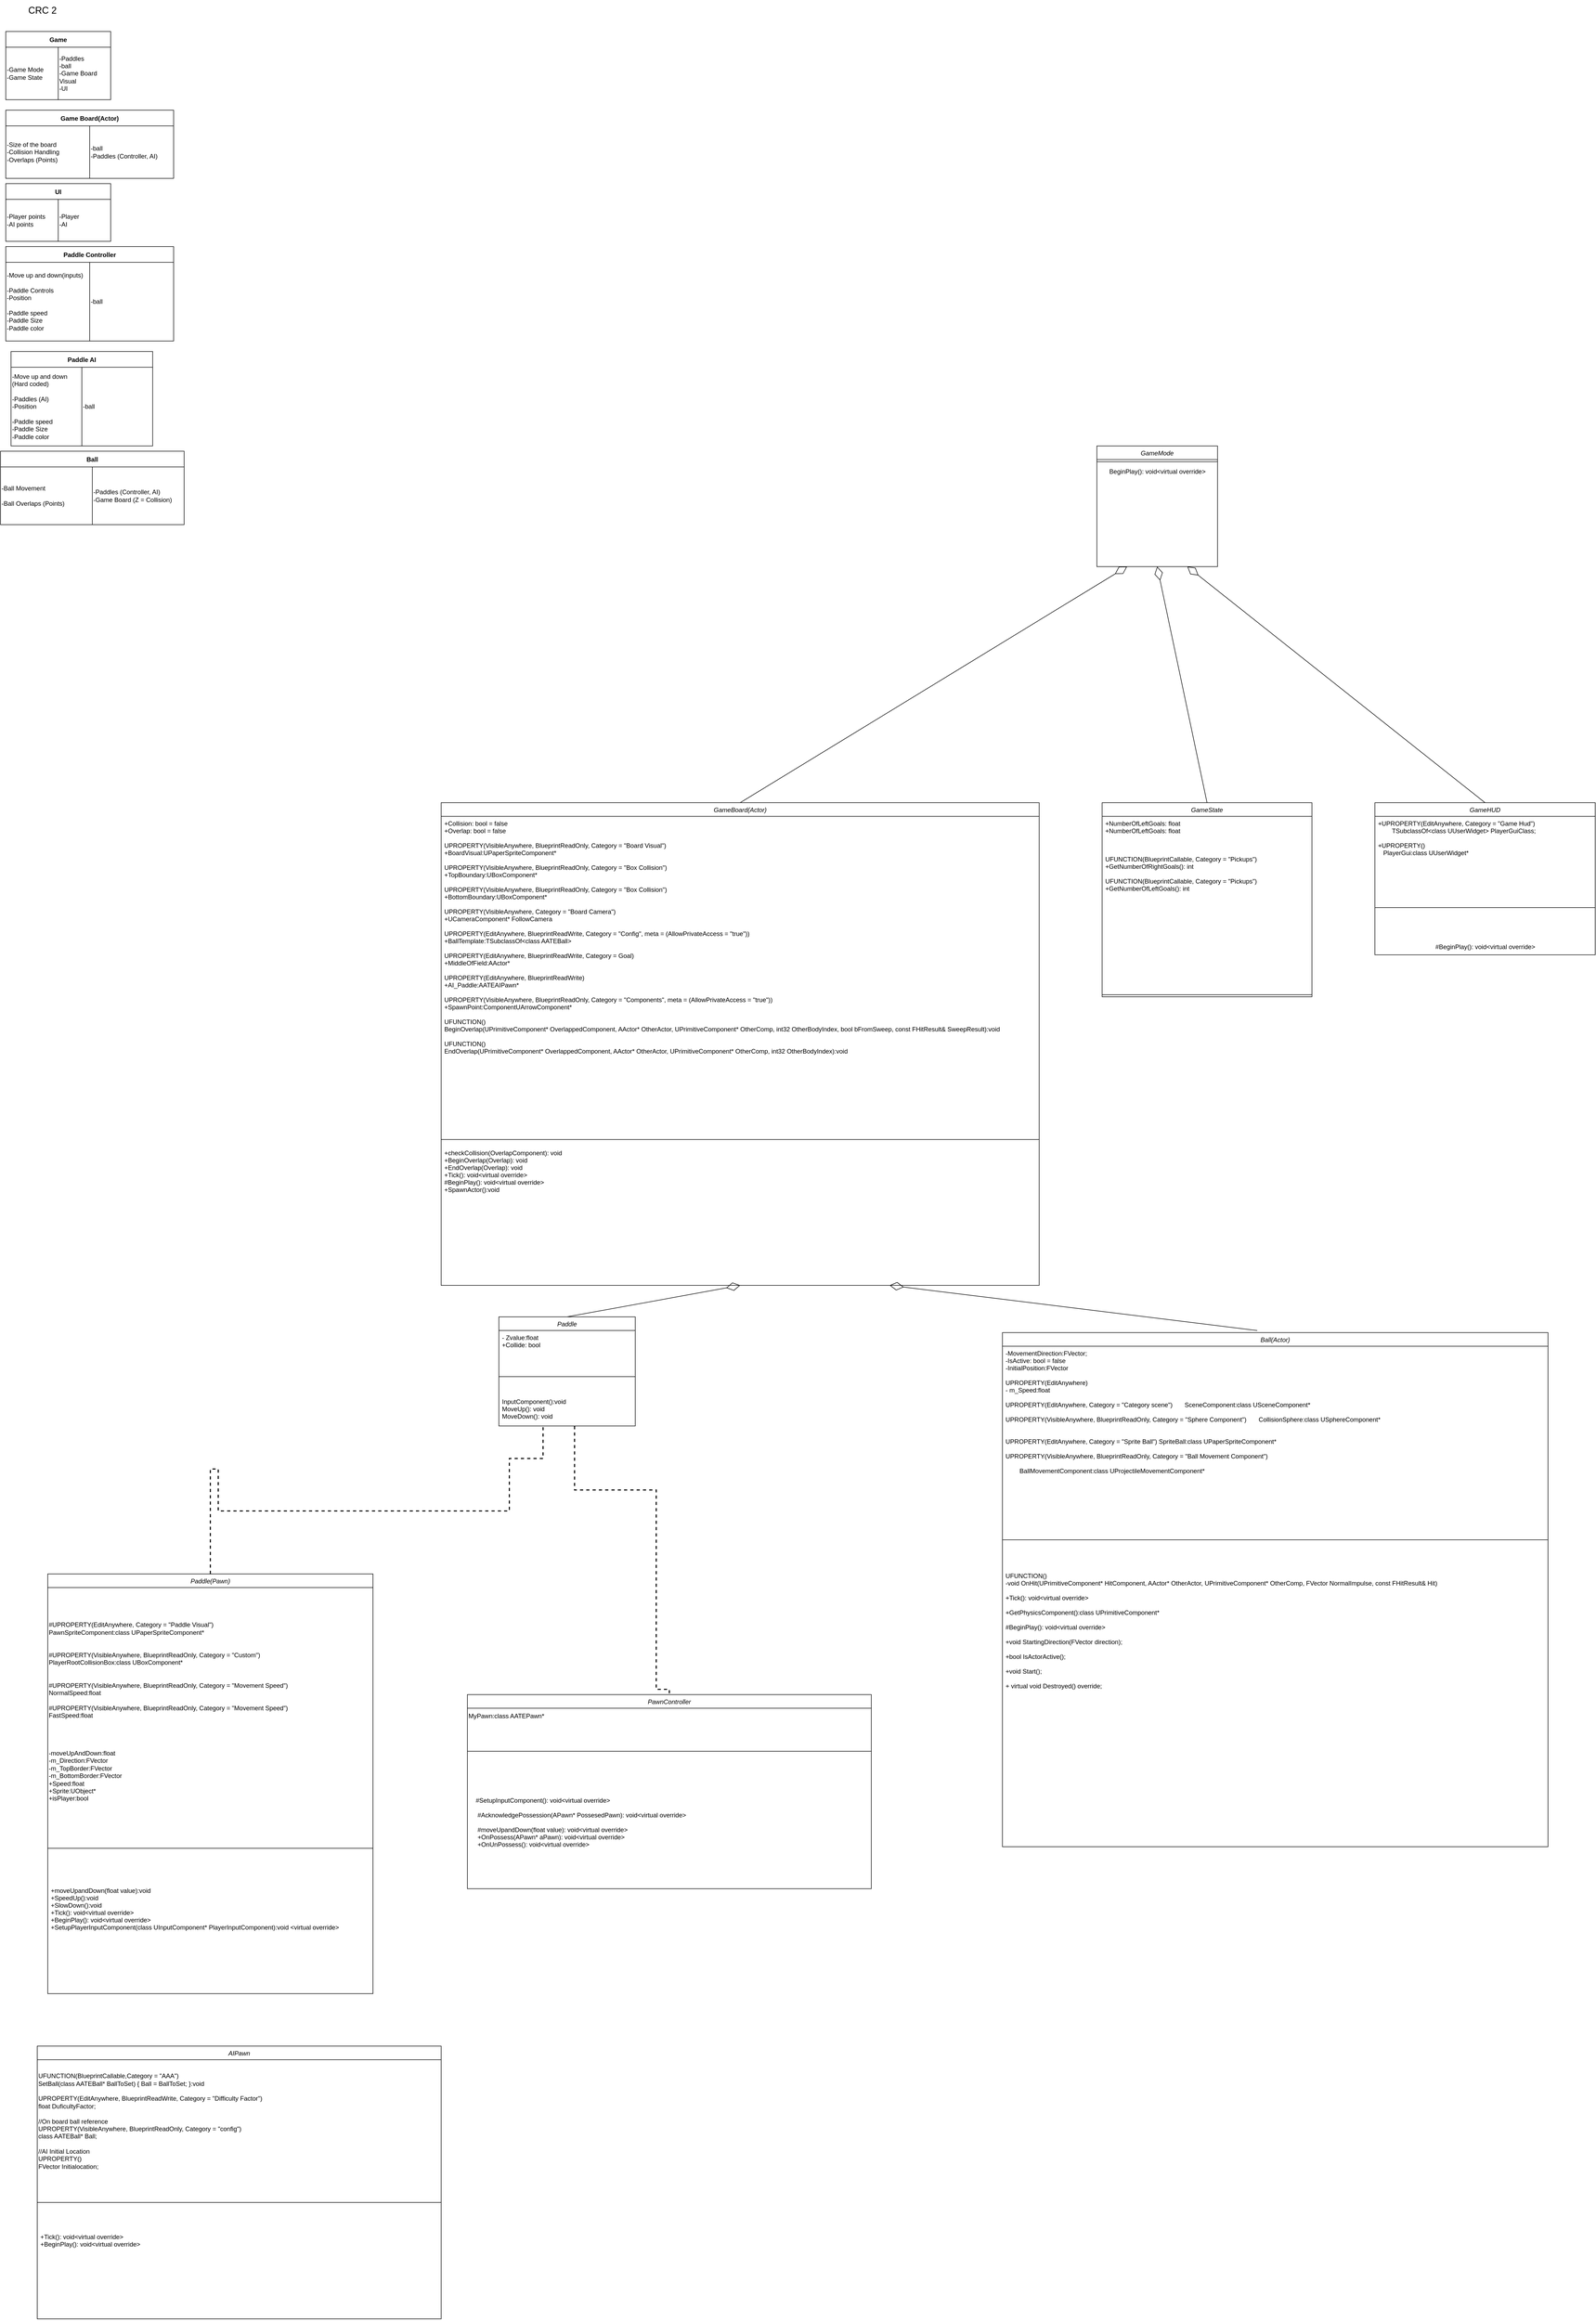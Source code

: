 <mxfile version="20.6.0" type="device"><diagram id="vy-n99jRlj0DZZzAviXQ" name="Page-1"><mxGraphModel dx="3064" dy="4724" grid="1" gridSize="10" guides="1" tooltips="1" connect="1" arrows="1" fold="1" page="1" pageScale="1" pageWidth="850" pageHeight="1100" math="0" shadow="0"><root><mxCell id="0"/><mxCell id="1" parent="0"/><mxCell id="S9F-XMVvzlmzRAk4elvI-77" value="UI" style="shape=table;startSize=30;container=1;collapsible=0;childLayout=tableLayout;fontStyle=1;align=center;" parent="1" vertex="1"><mxGeometry x="-1580" y="-1790" width="200" height="110" as="geometry"/></mxCell><mxCell id="S9F-XMVvzlmzRAk4elvI-78" value="" style="shape=tableRow;horizontal=0;startSize=0;swimlaneHead=0;swimlaneBody=0;top=0;left=0;bottom=0;right=0;collapsible=0;dropTarget=0;fillColor=none;points=[[0,0.5],[1,0.5]];portConstraint=eastwest;" parent="S9F-XMVvzlmzRAk4elvI-77" vertex="1"><mxGeometry y="30" width="200" height="80" as="geometry"/></mxCell><mxCell id="S9F-XMVvzlmzRAk4elvI-79" value="-Player points&lt;br&gt;-AI points" style="shape=partialRectangle;html=1;whiteSpace=wrap;connectable=0;fillColor=none;top=0;left=0;bottom=0;right=0;overflow=hidden;align=left;" parent="S9F-XMVvzlmzRAk4elvI-78" vertex="1"><mxGeometry width="100" height="80" as="geometry"><mxRectangle width="100" height="80" as="alternateBounds"/></mxGeometry></mxCell><mxCell id="S9F-XMVvzlmzRAk4elvI-80" value="-Player&lt;br&gt;-AI" style="shape=partialRectangle;html=1;whiteSpace=wrap;connectable=0;fillColor=none;top=0;left=0;bottom=0;right=0;overflow=hidden;align=left;" parent="S9F-XMVvzlmzRAk4elvI-78" vertex="1"><mxGeometry x="100" width="100" height="80" as="geometry"><mxRectangle width="100" height="80" as="alternateBounds"/></mxGeometry></mxCell><mxCell id="wct7M5iR1ZtNBikZ0VYV-1" value="Paddle Controller" style="shape=table;startSize=30;container=1;collapsible=0;childLayout=tableLayout;fontStyle=1;align=center;" parent="1" vertex="1"><mxGeometry x="-1580" y="-1670" width="320" height="180" as="geometry"/></mxCell><mxCell id="wct7M5iR1ZtNBikZ0VYV-2" value="" style="shape=tableRow;horizontal=0;startSize=0;swimlaneHead=0;swimlaneBody=0;top=0;left=0;bottom=0;right=0;collapsible=0;dropTarget=0;fillColor=none;points=[[0,0.5],[1,0.5]];portConstraint=eastwest;" parent="wct7M5iR1ZtNBikZ0VYV-1" vertex="1"><mxGeometry y="30" width="320" height="150" as="geometry"/></mxCell><mxCell id="wct7M5iR1ZtNBikZ0VYV-3" value="-Move up and down(inputs)&lt;br&gt;&lt;br&gt;-Paddle Controls&lt;br&gt;-Position&lt;br&gt;&lt;br&gt;-Paddle speed&lt;br&gt;-Paddle Size&lt;br&gt;-Paddle color" style="shape=partialRectangle;html=1;whiteSpace=wrap;connectable=0;fillColor=none;top=0;left=0;bottom=0;right=0;overflow=hidden;align=left;" parent="wct7M5iR1ZtNBikZ0VYV-2" vertex="1"><mxGeometry width="160" height="150" as="geometry"><mxRectangle width="160" height="150" as="alternateBounds"/></mxGeometry></mxCell><mxCell id="wct7M5iR1ZtNBikZ0VYV-4" value="-ball&lt;br&gt;" style="shape=partialRectangle;html=1;whiteSpace=wrap;connectable=0;fillColor=none;top=0;left=0;bottom=0;right=0;overflow=hidden;align=left;" parent="wct7M5iR1ZtNBikZ0VYV-2" vertex="1"><mxGeometry x="160" width="160" height="150" as="geometry"><mxRectangle width="160" height="150" as="alternateBounds"/></mxGeometry></mxCell><mxCell id="wct7M5iR1ZtNBikZ0VYV-6" value="Game" style="shape=table;startSize=30;container=1;collapsible=0;childLayout=tableLayout;fontStyle=1;align=center;" parent="1" vertex="1"><mxGeometry x="-1580" y="-2080" width="200" height="130" as="geometry"/></mxCell><mxCell id="wct7M5iR1ZtNBikZ0VYV-7" value="" style="shape=tableRow;horizontal=0;startSize=0;swimlaneHead=0;swimlaneBody=0;top=0;left=0;bottom=0;right=0;collapsible=0;dropTarget=0;fillColor=none;points=[[0,0.5],[1,0.5]];portConstraint=eastwest;" parent="wct7M5iR1ZtNBikZ0VYV-6" vertex="1"><mxGeometry y="30" width="200" height="100" as="geometry"/></mxCell><mxCell id="wct7M5iR1ZtNBikZ0VYV-8" value="-Game Mode&lt;br&gt;-Game State" style="shape=partialRectangle;html=1;whiteSpace=wrap;connectable=0;fillColor=none;top=0;left=0;bottom=0;right=0;overflow=hidden;align=left;" parent="wct7M5iR1ZtNBikZ0VYV-7" vertex="1"><mxGeometry width="100" height="100" as="geometry"><mxRectangle width="100" height="100" as="alternateBounds"/></mxGeometry></mxCell><mxCell id="wct7M5iR1ZtNBikZ0VYV-9" value="-Paddles&lt;br&gt;-ball&lt;br&gt;-Game Board Visual&lt;br&gt;-UI" style="shape=partialRectangle;html=1;whiteSpace=wrap;connectable=0;fillColor=none;top=0;left=0;bottom=0;right=0;overflow=hidden;align=left;" parent="wct7M5iR1ZtNBikZ0VYV-7" vertex="1"><mxGeometry x="100" width="100" height="100" as="geometry"><mxRectangle width="100" height="100" as="alternateBounds"/></mxGeometry></mxCell><mxCell id="wct7M5iR1ZtNBikZ0VYV-10" value="Ball" style="shape=table;startSize=30;container=1;collapsible=0;childLayout=tableLayout;fontStyle=1;align=center;" parent="1" vertex="1"><mxGeometry x="-1590" y="-1280" width="350" height="140" as="geometry"/></mxCell><mxCell id="wct7M5iR1ZtNBikZ0VYV-11" value="" style="shape=tableRow;horizontal=0;startSize=0;swimlaneHead=0;swimlaneBody=0;top=0;left=0;bottom=0;right=0;collapsible=0;dropTarget=0;fillColor=none;points=[[0,0.5],[1,0.5]];portConstraint=eastwest;" parent="wct7M5iR1ZtNBikZ0VYV-10" vertex="1"><mxGeometry y="30" width="350" height="110" as="geometry"/></mxCell><mxCell id="wct7M5iR1ZtNBikZ0VYV-12" value="-Ball Movement&lt;br&gt;&lt;br&gt;-Ball Overlaps (Points)" style="shape=partialRectangle;html=1;whiteSpace=wrap;connectable=0;fillColor=none;top=0;left=0;bottom=0;right=0;overflow=hidden;align=left;" parent="wct7M5iR1ZtNBikZ0VYV-11" vertex="1"><mxGeometry width="175" height="110" as="geometry"><mxRectangle width="175" height="110" as="alternateBounds"/></mxGeometry></mxCell><mxCell id="wct7M5iR1ZtNBikZ0VYV-13" value="-Paddles (Controller, AI)&lt;br&gt;-Game Board (Z = Collision)&amp;nbsp; &amp;nbsp;&amp;nbsp;" style="shape=partialRectangle;html=1;whiteSpace=wrap;connectable=0;fillColor=none;top=0;left=0;bottom=0;right=0;overflow=hidden;align=left;" parent="wct7M5iR1ZtNBikZ0VYV-11" vertex="1"><mxGeometry x="175" width="175" height="110" as="geometry"><mxRectangle width="175" height="110" as="alternateBounds"/></mxGeometry></mxCell><mxCell id="wct7M5iR1ZtNBikZ0VYV-17" value="&lt;font style=&quot;font-size: 18px;&quot;&gt;CRC 2&lt;/font&gt;" style="text;html=1;strokeColor=none;fillColor=none;align=center;verticalAlign=middle;whiteSpace=wrap;rounded=0;" parent="1" vertex="1"><mxGeometry x="-1540" y="-2140" width="60" height="40" as="geometry"/></mxCell><mxCell id="HIKSgtKW2biYpnhDnhFu-5" value="Game Board(Actor)" style="shape=table;startSize=30;container=1;collapsible=0;childLayout=tableLayout;fontStyle=1;align=center;" parent="1" vertex="1"><mxGeometry x="-1580" y="-1930" width="320" height="130" as="geometry"/></mxCell><mxCell id="HIKSgtKW2biYpnhDnhFu-6" value="" style="shape=tableRow;horizontal=0;startSize=0;swimlaneHead=0;swimlaneBody=0;top=0;left=0;bottom=0;right=0;collapsible=0;dropTarget=0;fillColor=none;points=[[0,0.5],[1,0.5]];portConstraint=eastwest;" parent="HIKSgtKW2biYpnhDnhFu-5" vertex="1"><mxGeometry y="30" width="320" height="100" as="geometry"/></mxCell><mxCell id="HIKSgtKW2biYpnhDnhFu-7" value="-Size of the board&lt;br&gt;-Collision Handling&lt;br&gt;-Overlaps (Points)" style="shape=partialRectangle;html=1;whiteSpace=wrap;connectable=0;fillColor=none;top=0;left=0;bottom=0;right=0;overflow=hidden;align=left;" parent="HIKSgtKW2biYpnhDnhFu-6" vertex="1"><mxGeometry width="160" height="100" as="geometry"><mxRectangle width="160" height="100" as="alternateBounds"/></mxGeometry></mxCell><mxCell id="HIKSgtKW2biYpnhDnhFu-8" value="-ball&lt;br&gt;-Paddles (Controller, AI)" style="shape=partialRectangle;html=1;whiteSpace=wrap;connectable=0;fillColor=none;top=0;left=0;bottom=0;right=0;overflow=hidden;align=left;" parent="HIKSgtKW2biYpnhDnhFu-6" vertex="1"><mxGeometry x="160" width="160" height="100" as="geometry"><mxRectangle width="160" height="100" as="alternateBounds"/></mxGeometry></mxCell><mxCell id="HIKSgtKW2biYpnhDnhFu-9" value="Paddle AI" style="shape=table;startSize=30;container=1;collapsible=0;childLayout=tableLayout;fontStyle=1;align=center;" parent="1" vertex="1"><mxGeometry x="-1570" y="-1470" width="270" height="180" as="geometry"/></mxCell><mxCell id="HIKSgtKW2biYpnhDnhFu-10" value="" style="shape=tableRow;horizontal=0;startSize=0;swimlaneHead=0;swimlaneBody=0;top=0;left=0;bottom=0;right=0;collapsible=0;dropTarget=0;fillColor=none;points=[[0,0.5],[1,0.5]];portConstraint=eastwest;" parent="HIKSgtKW2biYpnhDnhFu-9" vertex="1"><mxGeometry y="30" width="270" height="150" as="geometry"/></mxCell><mxCell id="HIKSgtKW2biYpnhDnhFu-11" value="-Move up and down (Hard coded)&lt;br&gt;&lt;br&gt;-Paddles (AI)&lt;br&gt;-Position&lt;br&gt;&lt;br&gt;-Paddle speed&lt;br&gt;-Paddle Size&lt;br&gt;-Paddle color" style="shape=partialRectangle;html=1;whiteSpace=wrap;connectable=0;fillColor=none;top=0;left=0;bottom=0;right=0;overflow=hidden;align=left;" parent="HIKSgtKW2biYpnhDnhFu-10" vertex="1"><mxGeometry width="135" height="150" as="geometry"><mxRectangle width="135" height="150" as="alternateBounds"/></mxGeometry></mxCell><mxCell id="HIKSgtKW2biYpnhDnhFu-12" value="-ball&lt;br&gt;" style="shape=partialRectangle;html=1;whiteSpace=wrap;connectable=0;fillColor=none;top=0;left=0;bottom=0;right=0;overflow=hidden;align=left;" parent="HIKSgtKW2biYpnhDnhFu-10" vertex="1"><mxGeometry x="135" width="135" height="150" as="geometry"><mxRectangle width="135" height="150" as="alternateBounds"/></mxGeometry></mxCell><mxCell id="HIKSgtKW2biYpnhDnhFu-13" value="GameMode" style="swimlane;fontStyle=2;align=center;verticalAlign=top;childLayout=stackLayout;horizontal=1;startSize=26;horizontalStack=0;resizeParent=1;resizeLast=0;collapsible=1;marginBottom=0;rounded=0;shadow=0;strokeWidth=1;" parent="1" vertex="1"><mxGeometry x="500" y="-1290" width="230" height="230" as="geometry"><mxRectangle x="230" y="140" width="160" height="26" as="alternateBounds"/></mxGeometry></mxCell><mxCell id="HIKSgtKW2biYpnhDnhFu-15" value="" style="line;html=1;strokeWidth=1;align=left;verticalAlign=middle;spacingTop=-1;spacingLeft=3;spacingRight=3;rotatable=0;labelPosition=right;points=[];portConstraint=eastwest;" parent="HIKSgtKW2biYpnhDnhFu-13" vertex="1"><mxGeometry y="26" width="230" height="8" as="geometry"/></mxCell><mxCell id="4C_h5RjmHNWnb4WyAwv6-3" value="BeginPlay(): void&amp;lt;virtual override&amp;gt;" style="text;html=1;align=center;verticalAlign=middle;resizable=0;points=[];autosize=1;strokeColor=none;fillColor=none;" parent="HIKSgtKW2biYpnhDnhFu-13" vertex="1"><mxGeometry y="34" width="230" height="30" as="geometry"/></mxCell><mxCell id="HIKSgtKW2biYpnhDnhFu-30" value="GameBoard(Actor)" style="swimlane;fontStyle=2;align=center;verticalAlign=top;childLayout=stackLayout;horizontal=1;startSize=26;horizontalStack=0;resizeParent=1;resizeLast=0;collapsible=1;marginBottom=0;rounded=0;shadow=0;strokeWidth=1;" parent="1" vertex="1"><mxGeometry x="-750" y="-610" width="1140" height="920" as="geometry"><mxRectangle x="230" y="140" width="160" height="26" as="alternateBounds"/></mxGeometry></mxCell><mxCell id="HIKSgtKW2biYpnhDnhFu-31" value="+Collision: bool = false&#10;+Overlap: bool = false&#10;&#10;UPROPERTY(VisibleAnywhere, BlueprintReadOnly, Category = &quot;Board Visual&quot;)&#10;+BoardVisual:UPaperSpriteComponent*&#10;&#10; UPROPERTY(VisibleAnywhere, BlueprintReadOnly, Category = &quot;Box Collision&quot;)&#10;+TopBoundary:UBoxComponent*&#10;&#10; UPROPERTY(VisibleAnywhere, BlueprintReadOnly, Category = &quot;Box Collision&quot;)&#10;+BottomBoundary:UBoxComponent*&#10;&#10; UPROPERTY(VisibleAnywhere, Category = &quot;Board Camera&quot;)&#10;+UCameraComponent* FollowCamera&#10;&#10; UPROPERTY(EditAnywhere, BlueprintReadWrite, Category = &quot;Config&quot;, meta = (AllowPrivateAccess = &quot;true&quot;))&#10;+BallTemplate:TSubclassOf&lt;class AATEBall&gt; &#10;&#10; UPROPERTY(EditAnywhere, BlueprintReadWrite, Category = Goal)&#10;+MiddleOfField:AActor* &#10;&#10; UPROPERTY(EditAnywhere, BlueprintReadWrite)&#10;+AI_Paddle:AATEAIPawn*&#10;&#10; UPROPERTY(VisibleAnywhere, BlueprintReadOnly, Category = &quot;Components&quot;, meta = (AllowPrivateAccess = &quot;true&quot;))&#10;+SpawnPoint:ComponentUArrowComponent*&#10;&#10;UFUNCTION()&#10;BeginOverlap(UPrimitiveComponent* OverlappedComponent, AActor* OtherActor, UPrimitiveComponent* OtherComp, int32 OtherBodyIndex, bool bFromSweep, const FHitResult&amp; SweepResult):void &#10; &#10; UFUNCTION()&#10;EndOverlap(UPrimitiveComponent* OverlappedComponent, AActor* OtherActor, UPrimitiveComponent* OtherComp, int32 OtherBodyIndex):void " style="text;align=left;verticalAlign=top;spacingLeft=4;spacingRight=4;overflow=hidden;rotatable=0;points=[[0,0.5],[1,0.5]];portConstraint=eastwest;" parent="HIKSgtKW2biYpnhDnhFu-30" vertex="1"><mxGeometry y="26" width="1140" height="604" as="geometry"/></mxCell><mxCell id="HIKSgtKW2biYpnhDnhFu-32" value="" style="line;html=1;strokeWidth=1;align=left;verticalAlign=middle;spacingTop=-1;spacingLeft=3;spacingRight=3;rotatable=0;labelPosition=right;points=[];portConstraint=eastwest;" parent="HIKSgtKW2biYpnhDnhFu-30" vertex="1"><mxGeometry y="630" width="1140" height="24" as="geometry"/></mxCell><mxCell id="HIKSgtKW2biYpnhDnhFu-33" value="+checkCollision(OverlapComponent): void&#10;+BeginOverlap(Overlap): void&#10;+EndOverlap(Overlap): void&#10;+Tick(): void&lt;virtual override&gt;&#10;#BeginPlay(): void&lt;virtual override&gt;&#10;+SpawnActor():void" style="text;align=left;verticalAlign=top;spacingLeft=4;spacingRight=4;overflow=hidden;rotatable=0;points=[[0,0.5],[1,0.5]];portConstraint=eastwest;" parent="HIKSgtKW2biYpnhDnhFu-30" vertex="1"><mxGeometry y="654" width="1140" height="150" as="geometry"/></mxCell><mxCell id="HIKSgtKW2biYpnhDnhFu-34" value="GameHUD" style="swimlane;fontStyle=2;align=center;verticalAlign=top;childLayout=stackLayout;horizontal=1;startSize=26;horizontalStack=0;resizeParent=1;resizeLast=0;collapsible=1;marginBottom=0;rounded=0;shadow=0;strokeWidth=1;" parent="1" vertex="1"><mxGeometry x="1030" y="-610" width="420" height="290" as="geometry"><mxRectangle x="230" y="140" width="160" height="26" as="alternateBounds"/></mxGeometry></mxCell><mxCell id="HIKSgtKW2biYpnhDnhFu-35" value="+UPROPERTY(EditAnywhere, Category = &quot;Game Hud&quot;)&#10;        TSubclassOf&lt;class UUserWidget&gt; PlayerGuiClass;&#10;       &#10;+UPROPERTY()&#10;   PlayerGui:class UUserWidget* " style="text;align=left;verticalAlign=top;spacingLeft=4;spacingRight=4;overflow=hidden;rotatable=0;points=[[0,0.5],[1,0.5]];portConstraint=eastwest;" parent="HIKSgtKW2biYpnhDnhFu-34" vertex="1"><mxGeometry y="26" width="420" height="114" as="geometry"/></mxCell><mxCell id="HIKSgtKW2biYpnhDnhFu-36" value="" style="line;html=1;strokeWidth=1;align=left;verticalAlign=middle;spacingTop=-1;spacingLeft=3;spacingRight=3;rotatable=0;labelPosition=right;points=[];portConstraint=eastwest;" parent="HIKSgtKW2biYpnhDnhFu-34" vertex="1"><mxGeometry y="140" width="420" height="120" as="geometry"/></mxCell><mxCell id="EQ2e5LT56-1fLN_2VHPu-2" value="&lt;span style=&quot;text-align: left;&quot;&gt;#BeginPlay(): void&amp;lt;virtual override&amp;gt;&lt;/span&gt;" style="text;html=1;align=center;verticalAlign=middle;resizable=0;points=[];autosize=1;strokeColor=none;fillColor=none;" parent="HIKSgtKW2biYpnhDnhFu-34" vertex="1"><mxGeometry y="260" width="420" height="30" as="geometry"/></mxCell><mxCell id="HIKSgtKW2biYpnhDnhFu-46" value="Paddle(Pawn)" style="swimlane;fontStyle=2;align=center;verticalAlign=top;childLayout=stackLayout;horizontal=1;startSize=26;horizontalStack=0;resizeParent=1;resizeLast=0;collapsible=1;marginBottom=0;rounded=0;shadow=0;strokeWidth=1;" parent="1" vertex="1"><mxGeometry x="-1500" y="860" width="620" height="800" as="geometry"><mxRectangle x="230" y="140" width="160" height="26" as="alternateBounds"/></mxGeometry></mxCell><mxCell id="H9HELLWZD009u-60ftu4-2" value="&lt;br&gt;&lt;div&gt;&lt;br&gt;&lt;/div&gt;&lt;div&gt;&lt;br&gt;&lt;/div&gt;&lt;div&gt;&lt;br&gt;&lt;/div&gt;&lt;div style=&quot;&quot;&gt;#UPROPERTY(EditAnywhere, Category = &quot;Paddle Visual&quot;)&lt;/div&gt;&lt;div style=&quot;&quot;&gt;&lt;span style=&quot;background-color: initial;&quot;&gt;PawnSpriteComponent:&lt;/span&gt;&lt;span style=&quot;background-color: initial;&quot;&gt;class UPaperSpriteComponent*&amp;nbsp;&lt;/span&gt;&lt;/div&gt;&lt;div style=&quot;&quot;&gt;&lt;br&gt;&lt;/div&gt;&lt;div style=&quot;&quot;&gt;&lt;br&gt;&lt;/div&gt;&lt;div style=&quot;&quot;&gt;#UPROPERTY(VisibleAnywhere, BlueprintReadOnly, Category = &quot;Custom&quot;)&lt;/div&gt;&lt;div style=&quot;&quot;&gt;&lt;span style=&quot;background-color: initial;&quot;&gt;PlayerRootCollisionBox:&lt;/span&gt;&lt;span style=&quot;background-color: initial;&quot;&gt;class UBoxComponent*&amp;nbsp;&lt;/span&gt;&lt;/div&gt;&lt;div style=&quot;&quot;&gt;&lt;br&gt;&lt;/div&gt;&lt;div style=&quot;&quot;&gt;&lt;br&gt;&lt;/div&gt;&lt;div style=&quot;&quot;&gt;#UPROPERTY(VisibleAnywhere, BlueprintReadOnly, Category = &quot;Movement Speed&quot;)&lt;/div&gt;&lt;div style=&quot;&quot;&gt;&lt;span style=&quot;background-color: initial;&quot;&gt;NormalSpeed:&lt;/span&gt;&lt;span style=&quot;background-color: initial;&quot;&gt;float&amp;nbsp;&lt;/span&gt;&lt;/div&gt;&lt;div style=&quot;&quot;&gt;&lt;br&gt;&lt;/div&gt;&lt;div style=&quot;&quot;&gt;#UPROPERTY(VisibleAnywhere, BlueprintReadOnly, Category = &quot;Movement Speed&quot;)&lt;/div&gt;&lt;div style=&quot;&quot;&gt;&lt;span style=&quot;background-color: initial;&quot;&gt;FastSpeed:&lt;/span&gt;&lt;span style=&quot;background-color: initial;&quot;&gt;float&lt;/span&gt;&lt;/div&gt;&lt;div style=&quot;&quot;&gt;&lt;br&gt;&lt;/div&gt;&lt;span style=&quot;background-color: initial;&quot;&gt;&lt;div style=&quot;&quot;&gt;&lt;br&gt;&lt;/div&gt;&lt;div style=&quot;&quot;&gt;&lt;br&gt;&lt;/div&gt;&lt;div style=&quot;&quot;&gt;&lt;br&gt;&lt;/div&gt;&lt;/span&gt;&lt;div style=&quot;&quot;&gt;&lt;span style=&quot;background-color: initial;&quot;&gt;-moveUpAndDown:&lt;/span&gt;&lt;span style=&quot;background-color: initial;&quot;&gt;float&amp;nbsp;&lt;/span&gt;&lt;/div&gt;&lt;span style=&quot;background-color: initial;&quot;&gt;&lt;div&gt;&lt;/div&gt;&lt;/span&gt;&lt;div style=&quot;&quot;&gt;&lt;span style=&quot;background-color: initial;&quot;&gt;-m_Direction:&lt;/span&gt;&lt;span style=&quot;background-color: initial;&quot;&gt;FVector&amp;nbsp;&lt;/span&gt;&lt;/div&gt;&lt;div style=&quot;&quot;&gt;&lt;span style=&quot;background-color: initial;&quot;&gt;-m_TopBorder:&lt;/span&gt;&lt;span style=&quot;background-color: initial;&quot;&gt;FVector&amp;nbsp;&lt;/span&gt;&lt;/div&gt;&lt;div style=&quot;&quot;&gt;&lt;span style=&quot;background-color: initial;&quot;&gt;-m_BottomBorder:&lt;/span&gt;&lt;span style=&quot;background-color: initial;&quot;&gt;FVector&lt;/span&gt;&lt;/div&gt;&lt;div style=&quot;&quot;&gt;+Speed:float&lt;/div&gt;&lt;div style=&quot;&quot;&gt;&lt;span style=&quot;background-color: initial;&quot;&gt;&lt;/span&gt;&lt;span style=&quot;background-color: initial;&quot;&gt;+Sprite:UObject*&lt;/span&gt;&lt;/div&gt;&lt;div style=&quot;&quot;&gt;&lt;span style=&quot;background-color: initial;&quot;&gt;+isPlayer:bool&lt;/span&gt;&lt;/div&gt;&lt;span style=&quot;background-color: initial;&quot;&gt;&lt;br&gt;&lt;/span&gt;" style="text;html=1;align=left;verticalAlign=middle;resizable=0;points=[];autosize=1;strokeColor=none;fillColor=none;" parent="HIKSgtKW2biYpnhDnhFu-46" vertex="1"><mxGeometry y="26" width="620" height="430" as="geometry"/></mxCell><mxCell id="HIKSgtKW2biYpnhDnhFu-48" value="" style="line;html=1;strokeWidth=1;align=left;verticalAlign=middle;spacingTop=-1;spacingLeft=3;spacingRight=3;rotatable=0;labelPosition=right;points=[];portConstraint=eastwest;" parent="HIKSgtKW2biYpnhDnhFu-46" vertex="1"><mxGeometry y="456" width="620" height="134" as="geometry"/></mxCell><mxCell id="HIKSgtKW2biYpnhDnhFu-49" value="+moveUpandDown(float value):void &#10;+SpeedUp():void &#10;+SlowDown():void&#10;+Tick(): void&lt;virtual override&gt;&#10;+BeginPlay(): void&lt;virtual override&gt;&#10;+SetupPlayerInputComponent(class UInputComponent* PlayerInputComponent):void &lt;virtual override&gt;&#10;&#10;&#10; " style="text;align=left;verticalAlign=top;spacingLeft=4;spacingRight=4;overflow=hidden;rotatable=0;points=[[0,0.5],[1,0.5]];portConstraint=eastwest;" parent="HIKSgtKW2biYpnhDnhFu-46" vertex="1"><mxGeometry y="590" width="620" height="120" as="geometry"/></mxCell><mxCell id="HIKSgtKW2biYpnhDnhFu-50" value="Ball(Actor)" style="swimlane;fontStyle=2;align=center;verticalAlign=top;childLayout=stackLayout;horizontal=1;startSize=26;horizontalStack=0;resizeParent=1;resizeLast=0;collapsible=1;marginBottom=0;rounded=0;shadow=0;strokeWidth=1;" parent="1" vertex="1"><mxGeometry x="320" y="400" width="1040" height="980" as="geometry"><mxRectangle x="230" y="140" width="160" height="26" as="alternateBounds"/></mxGeometry></mxCell><mxCell id="HIKSgtKW2biYpnhDnhFu-51" value="-MovementDirection:FVector;&#10;-IsActive: bool = false&#10;-InitialPosition:FVector&#10;&#10;UPROPERTY(EditAnywhere)&#10;- m_Speed:float&#10;&#10;UPROPERTY(EditAnywhere, Category = &quot;Category scene&quot;)       SceneComponent:class USceneComponent* &#10;&#10;UPROPERTY(VisibleAnywhere, BlueprintReadOnly, Category = &quot;Sphere Component&quot;)       CollisionSphere:class USphereComponent* &#10;&#10;&#10;UPROPERTY(EditAnywhere, Category = &quot;Sprite Ball&quot;) SpriteBall:class UPaperSpriteComponent* &#10;&#10;UPROPERTY(VisibleAnywhere, BlueprintReadOnly, Category = &quot;Ball Movement Component&quot;)&#10;&#10;        BallMovementComponent:class UProjectileMovementComponent* " style="text;align=left;verticalAlign=top;spacingLeft=4;spacingRight=4;overflow=hidden;rotatable=0;points=[[0,0.5],[1,0.5]];portConstraint=eastwest;" parent="HIKSgtKW2biYpnhDnhFu-50" vertex="1"><mxGeometry y="26" width="1040" height="314" as="geometry"/></mxCell><mxCell id="HIKSgtKW2biYpnhDnhFu-52" value="" style="line;html=1;strokeWidth=1;align=left;verticalAlign=middle;spacingTop=-1;spacingLeft=3;spacingRight=3;rotatable=0;labelPosition=right;points=[];portConstraint=eastwest;" parent="HIKSgtKW2biYpnhDnhFu-50" vertex="1"><mxGeometry y="340" width="1040" height="110" as="geometry"/></mxCell><mxCell id="HIKSgtKW2biYpnhDnhFu-53" value="UFUNCTION()&#10;-void OnHit(UPrimitiveComponent* HitComponent, AActor* OtherActor, UPrimitiveComponent* OtherComp, FVector NormalImpulse, const FHitResult&amp; Hit)&#10;&#10;+Tick(): void&lt;virtual override&gt;&#10;&#10;+GetPhysicsComponent():class UPrimitiveComponent*&#10;&#10;#BeginPlay(): void&lt;virtual override&gt;&#10;&#10;+void StartingDirection(FVector direction);&#10;&#10;+bool IsActorActive();&#10;&#10;+void Start();&#10;&#10;+ virtual void Destroyed() override;&#10; " style="text;align=left;verticalAlign=top;spacingLeft=4;spacingRight=4;overflow=hidden;rotatable=0;points=[[0,0.5],[1,0.5]];portConstraint=eastwest;" parent="HIKSgtKW2biYpnhDnhFu-50" vertex="1"><mxGeometry y="450" width="1040" height="320" as="geometry"/></mxCell><mxCell id="HIKSgtKW2biYpnhDnhFu-61" value="" style="endArrow=diamondThin;endFill=0;endSize=24;html=1;rounded=0;entryX=0.5;entryY=1;entryDx=0;entryDy=0;exitX=0.5;exitY=0;exitDx=0;exitDy=0;" parent="1" source="HIKSgtKW2biYpnhDnhFu-71" target="HIKSgtKW2biYpnhDnhFu-13" edge="1"><mxGeometry width="160" relative="1" as="geometry"><mxPoint x="520" y="-10" as="sourcePoint"/><mxPoint x="830" y="170" as="targetPoint"/><Array as="points"/></mxGeometry></mxCell><mxCell id="HIKSgtKW2biYpnhDnhFu-71" value="GameState" style="swimlane;fontStyle=2;align=center;verticalAlign=top;childLayout=stackLayout;horizontal=1;startSize=26;horizontalStack=0;resizeParent=1;resizeLast=0;collapsible=1;marginBottom=0;rounded=0;shadow=0;strokeWidth=1;" parent="1" vertex="1"><mxGeometry x="510" y="-610" width="400" height="370" as="geometry"><mxRectangle x="230" y="140" width="160" height="26" as="alternateBounds"/></mxGeometry></mxCell><mxCell id="HIKSgtKW2biYpnhDnhFu-72" value="+NumberOfLeftGoals: float&#10;+NumberOfLeftGoals: float" style="text;align=left;verticalAlign=top;spacingLeft=4;spacingRight=4;overflow=hidden;rotatable=0;points=[[0,0.5],[1,0.5]];portConstraint=eastwest;" parent="HIKSgtKW2biYpnhDnhFu-71" vertex="1"><mxGeometry y="26" width="400" height="54" as="geometry"/></mxCell><mxCell id="HIKSgtKW2biYpnhDnhFu-74" value="&#10;UFUNCTION(BlueprintCallable, Category = &quot;Pickups&quot;)&#10;+GetNumberOfRightGoals(): int &#10;&#10;UFUNCTION(BlueprintCallable, Category = &quot;Pickups&quot;)&#10;+GetNumberOfLeftGoals(): int " style="text;align=left;verticalAlign=top;spacingLeft=4;spacingRight=4;overflow=hidden;rotatable=0;points=[[0,0.5],[1,0.5]];portConstraint=eastwest;" parent="HIKSgtKW2biYpnhDnhFu-71" vertex="1"><mxGeometry y="80" width="400" height="282" as="geometry"/></mxCell><mxCell id="HIKSgtKW2biYpnhDnhFu-73" value="" style="line;html=1;strokeWidth=1;align=left;verticalAlign=middle;spacingTop=-1;spacingLeft=3;spacingRight=3;rotatable=0;labelPosition=right;points=[];portConstraint=eastwest;" parent="HIKSgtKW2biYpnhDnhFu-71" vertex="1"><mxGeometry y="362" width="400" height="8" as="geometry"/></mxCell><mxCell id="HIKSgtKW2biYpnhDnhFu-75" value="" style="endArrow=diamondThin;endFill=0;endSize=24;html=1;rounded=0;exitX=0.5;exitY=0;exitDx=0;exitDy=0;entryX=0.25;entryY=1;entryDx=0;entryDy=0;" parent="1" source="HIKSgtKW2biYpnhDnhFu-30" target="HIKSgtKW2biYpnhDnhFu-13" edge="1"><mxGeometry width="160" relative="1" as="geometry"><mxPoint x="750" y="240" as="sourcePoint"/><mxPoint x="630" y="-540" as="targetPoint"/><Array as="points"/></mxGeometry></mxCell><mxCell id="HIKSgtKW2biYpnhDnhFu-81" value="" style="endArrow=diamondThin;endFill=0;endSize=24;html=1;rounded=0;exitX=0.5;exitY=0;exitDx=0;exitDy=0;entryX=0.75;entryY=1;entryDx=0;entryDy=0;" parent="1" source="HIKSgtKW2biYpnhDnhFu-34" target="HIKSgtKW2biYpnhDnhFu-13" edge="1"><mxGeometry width="160" relative="1" as="geometry"><mxPoint x="760" y="250" as="sourcePoint"/><mxPoint x="810" y="-242.424" as="targetPoint"/><Array as="points"/></mxGeometry></mxCell><mxCell id="HIKSgtKW2biYpnhDnhFu-82" value="" style="endArrow=diamondThin;endFill=0;endSize=24;html=1;rounded=0;entryX=0.5;entryY=1;entryDx=0;entryDy=0;exitX=0.5;exitY=0;exitDx=0;exitDy=0;" parent="1" source="HIKSgtKW2biYpnhDnhFu-85" target="HIKSgtKW2biYpnhDnhFu-30" edge="1"><mxGeometry width="160" relative="1" as="geometry"><mxPoint x="160" y="472.36" as="sourcePoint"/><mxPoint x="150" y="380" as="targetPoint"/><Array as="points"/></mxGeometry></mxCell><mxCell id="HIKSgtKW2biYpnhDnhFu-85" value="Paddle" style="swimlane;fontStyle=2;align=center;verticalAlign=top;childLayout=stackLayout;horizontal=1;startSize=26;horizontalStack=0;resizeParent=1;resizeLast=0;collapsible=1;marginBottom=0;rounded=0;shadow=0;strokeWidth=1;" parent="1" vertex="1"><mxGeometry x="-640" y="370" width="260" height="208" as="geometry"><mxRectangle x="230" y="140" width="160" height="26" as="alternateBounds"/></mxGeometry></mxCell><mxCell id="HIKSgtKW2biYpnhDnhFu-86" value="- Zvalue:float&#10;+Collide: bool" style="text;align=left;verticalAlign=top;spacingLeft=4;spacingRight=4;overflow=hidden;rotatable=0;points=[[0,0.5],[1,0.5]];portConstraint=eastwest;" parent="HIKSgtKW2biYpnhDnhFu-85" vertex="1"><mxGeometry y="26" width="260" height="54" as="geometry"/></mxCell><mxCell id="HIKSgtKW2biYpnhDnhFu-87" value="" style="line;html=1;strokeWidth=1;align=left;verticalAlign=middle;spacingTop=-1;spacingLeft=3;spacingRight=3;rotatable=0;labelPosition=right;points=[];portConstraint=eastwest;" parent="HIKSgtKW2biYpnhDnhFu-85" vertex="1"><mxGeometry y="80" width="260" height="68" as="geometry"/></mxCell><mxCell id="HIKSgtKW2biYpnhDnhFu-88" value="InputComponent():void&#10;MoveUp(): void&#10;MoveDown(): void" style="text;align=left;verticalAlign=top;spacingLeft=4;spacingRight=4;overflow=hidden;rotatable=0;points=[[0,0.5],[1,0.5]];portConstraint=eastwest;" parent="HIKSgtKW2biYpnhDnhFu-85" vertex="1"><mxGeometry y="148" width="260" height="60" as="geometry"/></mxCell><mxCell id="HIKSgtKW2biYpnhDnhFu-92" value="" style="endArrow=none;html=1;edgeStyle=orthogonalEdgeStyle;rounded=0;dashed=1;strokeWidth=2;exitX=0.555;exitY=1.006;exitDx=0;exitDy=0;exitPerimeter=0;entryX=0.5;entryY=0;entryDx=0;entryDy=0;" parent="1" source="HIKSgtKW2biYpnhDnhFu-88" target="HIKSgtKW2biYpnhDnhFu-98" edge="1"><mxGeometry relative="1" as="geometry"><mxPoint x="160" y="792.36" as="sourcePoint"/><mxPoint x="-370" y="1100" as="targetPoint"/><Array as="points"><mxPoint x="-496" y="700"/><mxPoint x="-340" y="700"/><mxPoint x="-340" y="1080"/></Array></mxGeometry></mxCell><mxCell id="HIKSgtKW2biYpnhDnhFu-95" value="" style="endArrow=none;html=1;edgeStyle=orthogonalEdgeStyle;rounded=0;dashed=1;strokeWidth=2;entryX=0.324;entryY=1.032;entryDx=0;entryDy=0;exitX=0.5;exitY=0;exitDx=0;exitDy=0;entryPerimeter=0;" parent="1" source="HIKSgtKW2biYpnhDnhFu-46" target="HIKSgtKW2biYpnhDnhFu-88" edge="1"><mxGeometry relative="1" as="geometry"><mxPoint x="-30" y="732.36" as="sourcePoint"/><mxPoint x="100.0" y="702.36" as="targetPoint"/><Array as="points"><mxPoint x="-1190" y="660"/><mxPoint x="-1175" y="660"/><mxPoint x="-1175" y="740"/><mxPoint x="-620" y="740"/><mxPoint x="-620" y="640"/><mxPoint x="-556" y="640"/></Array></mxGeometry></mxCell><mxCell id="HIKSgtKW2biYpnhDnhFu-98" value="PawnController" style="swimlane;fontStyle=2;align=center;verticalAlign=top;childLayout=stackLayout;horizontal=1;startSize=26;horizontalStack=0;resizeParent=1;resizeLast=0;collapsible=1;marginBottom=0;rounded=0;shadow=0;strokeWidth=1;" parent="1" vertex="1"><mxGeometry x="-700" y="1090" width="770" height="370" as="geometry"><mxRectangle x="230" y="140" width="160" height="26" as="alternateBounds"/></mxGeometry></mxCell><mxCell id="H9HELLWZD009u-60ftu4-1" value="MyPawn:class AATEPawn*" style="text;html=1;align=left;verticalAlign=middle;resizable=0;points=[];autosize=1;strokeColor=none;fillColor=none;" parent="HIKSgtKW2biYpnhDnhFu-98" vertex="1"><mxGeometry y="26" width="770" height="30" as="geometry"/></mxCell><mxCell id="HIKSgtKW2biYpnhDnhFu-100" value="" style="line;html=1;strokeWidth=1;align=left;verticalAlign=middle;spacingTop=-1;spacingLeft=3;spacingRight=3;rotatable=0;labelPosition=right;points=[];portConstraint=eastwest;" parent="HIKSgtKW2biYpnhDnhFu-98" vertex="1"><mxGeometry y="56" width="770" height="104" as="geometry"/></mxCell><mxCell id="HIKSgtKW2biYpnhDnhFu-101" value="&#10;&#10;   #SetupInputComponent(): void&lt;virtual override&gt;&#10;&#10;    #AcknowledgePossession(APawn* PossesedPawn): void&lt;virtual override&gt;&#10;&#10;    #moveUpandDown(float value): void&lt;virtual override&gt;&#10;    +OnPossess(APawn* aPawn): void&lt;virtual override&gt;&#10;    +OnUnPossess(): void&lt;virtual override&gt;   " style="text;align=left;verticalAlign=top;spacingLeft=4;spacingRight=4;overflow=hidden;rotatable=0;points=[[0,0.5],[1,0.5]];portConstraint=eastwest;strokeWidth=0;" parent="HIKSgtKW2biYpnhDnhFu-98" vertex="1"><mxGeometry y="160" width="770" height="170" as="geometry"/></mxCell><mxCell id="HIKSgtKW2biYpnhDnhFu-102" value="" style="endArrow=diamondThin;endFill=0;endSize=24;html=1;rounded=0;exitX=0.467;exitY=-0.004;exitDx=0;exitDy=0;exitPerimeter=0;entryX=0.75;entryY=1;entryDx=0;entryDy=0;" parent="1" source="HIKSgtKW2biYpnhDnhFu-50" target="HIKSgtKW2biYpnhDnhFu-30" edge="1"><mxGeometry width="160" relative="1" as="geometry"><mxPoint x="460" y="434.72" as="sourcePoint"/><mxPoint x="320" y="380" as="targetPoint"/><Array as="points"/></mxGeometry></mxCell><mxCell id="H9HELLWZD009u-60ftu4-3" value="AIPawn" style="swimlane;fontStyle=2;align=center;verticalAlign=top;childLayout=stackLayout;horizontal=1;startSize=26;horizontalStack=0;resizeParent=1;resizeLast=0;collapsible=1;marginBottom=0;rounded=0;shadow=0;strokeWidth=1;" parent="1" vertex="1"><mxGeometry x="-1520" y="1760" width="770" height="520" as="geometry"><mxRectangle x="230" y="140" width="160" height="26" as="alternateBounds"/></mxGeometry></mxCell><mxCell id="H9HELLWZD009u-60ftu4-4" value="&lt;div&gt;&lt;br&gt;&lt;/div&gt;&lt;div&gt;&lt;span style=&quot;&quot;&gt;&#9;&lt;/span&gt;UFUNCTION(BlueprintCallable,Category = &quot;AAA&quot;)&lt;/div&gt;&lt;div&gt;SetBall(class AATEBall* BallToSet) { Ball = BallToSet; }:void&lt;/div&gt;&lt;div&gt;&lt;br&gt;&lt;/div&gt;&lt;div&gt;&lt;span style=&quot;&quot;&gt;&#9;&lt;/span&gt;UPROPERTY(EditAnywhere, BlueprintReadWrite, Category = &quot;Difficulty Factor&quot;)&lt;/div&gt;&lt;div&gt;&lt;span style=&quot;&quot;&gt;&#9;&#9;&lt;/span&gt;float DuficultyFactor;&lt;/div&gt;&lt;div&gt;&lt;br&gt;&lt;/div&gt;&lt;div&gt;&lt;span style=&quot;&quot;&gt;&#9;&lt;/span&gt;//On board ball reference&lt;/div&gt;&lt;div&gt;&lt;span style=&quot;&quot;&gt;&#9;&lt;/span&gt;UPROPERTY(VisibleAnywhere, BlueprintReadOnly, Category = &quot;config&quot;)&lt;/div&gt;&lt;div&gt;&lt;span style=&quot;&quot;&gt;&#9;&#9;&lt;/span&gt;class AATEBall* Ball;&lt;/div&gt;&lt;div&gt;&lt;br&gt;&lt;/div&gt;&lt;div&gt;&lt;span style=&quot;&quot;&gt;&#9;&lt;/span&gt;//AI Initial Location&lt;/div&gt;&lt;div&gt;&lt;span style=&quot;&quot;&gt;&#9;&lt;/span&gt;UPROPERTY()&lt;/div&gt;&lt;div&gt;&lt;span style=&quot;&quot;&gt;&#9;&#9;&lt;/span&gt;FVector Initialocation;&lt;/div&gt;" style="text;html=1;align=left;verticalAlign=middle;resizable=0;points=[];autosize=1;strokeColor=none;fillColor=none;" parent="H9HELLWZD009u-60ftu4-3" vertex="1"><mxGeometry y="26" width="770" height="220" as="geometry"/></mxCell><mxCell id="H9HELLWZD009u-60ftu4-5" value="" style="line;html=1;strokeWidth=1;align=left;verticalAlign=middle;spacingTop=-1;spacingLeft=3;spacingRight=3;rotatable=0;labelPosition=right;points=[];portConstraint=eastwest;" parent="H9HELLWZD009u-60ftu4-3" vertex="1"><mxGeometry y="246" width="770" height="104" as="geometry"/></mxCell><mxCell id="H9HELLWZD009u-60ftu4-6" value="+Tick(): void&lt;virtual override&gt;&#10;+BeginPlay(): void&lt;virtual override&gt;" style="text;align=left;verticalAlign=top;spacingLeft=4;spacingRight=4;overflow=hidden;rotatable=0;points=[[0,0.5],[1,0.5]];portConstraint=eastwest;strokeWidth=0;" parent="H9HELLWZD009u-60ftu4-3" vertex="1"><mxGeometry y="350" width="770" height="170" as="geometry"/></mxCell></root></mxGraphModel></diagram></mxfile>